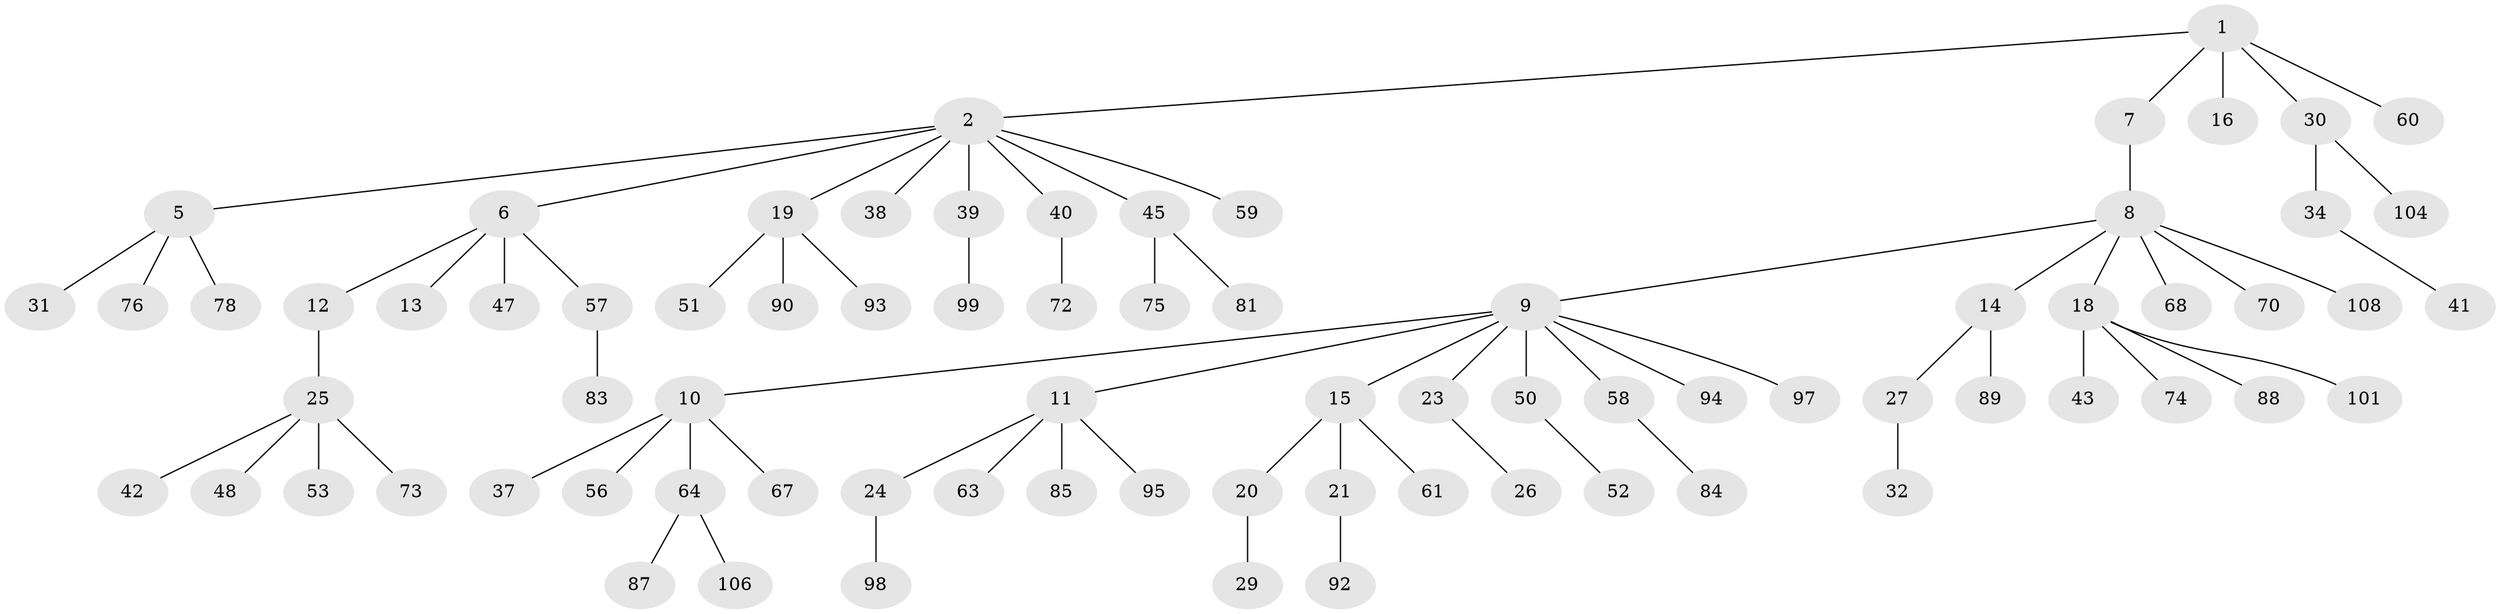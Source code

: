 // Generated by graph-tools (version 1.1) at 2025/24/03/03/25 07:24:06]
// undirected, 78 vertices, 77 edges
graph export_dot {
graph [start="1"]
  node [color=gray90,style=filled];
  1 [super="+3"];
  2 [super="+4"];
  5 [super="+28"];
  6 [super="+17"];
  7;
  8 [super="+22"];
  9 [super="+82"];
  10 [super="+54"];
  11 [super="+71"];
  12 [super="+46"];
  13 [super="+69"];
  14 [super="+77"];
  15;
  16;
  18 [super="+44"];
  19 [super="+33"];
  20;
  21;
  23;
  24 [super="+96"];
  25 [super="+62"];
  26;
  27 [super="+35"];
  29 [super="+79"];
  30 [super="+49"];
  31;
  32;
  34 [super="+36"];
  37;
  38;
  39 [super="+91"];
  40;
  41 [super="+105"];
  42 [super="+109"];
  43;
  45;
  47 [super="+55"];
  48;
  50;
  51;
  52;
  53;
  56;
  57 [super="+65"];
  58;
  59;
  60;
  61 [super="+102"];
  63 [super="+86"];
  64 [super="+66"];
  67;
  68;
  70 [super="+100"];
  72 [super="+111"];
  73 [super="+110"];
  74;
  75 [super="+80"];
  76;
  78;
  81;
  83 [super="+107"];
  84;
  85;
  87;
  88;
  89;
  90;
  92;
  93;
  94;
  95;
  97;
  98;
  99;
  101 [super="+103"];
  104;
  106;
  108;
  1 -- 2;
  1 -- 7;
  1 -- 16;
  1 -- 30;
  1 -- 60;
  2 -- 40;
  2 -- 45;
  2 -- 19;
  2 -- 5;
  2 -- 38;
  2 -- 6;
  2 -- 39;
  2 -- 59;
  5 -- 31;
  5 -- 76;
  5 -- 78;
  6 -- 12;
  6 -- 13;
  6 -- 47;
  6 -- 57;
  7 -- 8;
  8 -- 9;
  8 -- 14;
  8 -- 18;
  8 -- 68;
  8 -- 108;
  8 -- 70;
  9 -- 10;
  9 -- 11;
  9 -- 15;
  9 -- 23;
  9 -- 50;
  9 -- 58;
  9 -- 94;
  9 -- 97;
  10 -- 37;
  10 -- 56;
  10 -- 64;
  10 -- 67;
  11 -- 24;
  11 -- 63;
  11 -- 85;
  11 -- 95;
  12 -- 25;
  14 -- 27;
  14 -- 89;
  15 -- 20;
  15 -- 21;
  15 -- 61;
  18 -- 43;
  18 -- 74;
  18 -- 101;
  18 -- 88;
  19 -- 51;
  19 -- 90;
  19 -- 93;
  20 -- 29;
  21 -- 92;
  23 -- 26;
  24 -- 98;
  25 -- 42;
  25 -- 48;
  25 -- 53;
  25 -- 73;
  27 -- 32;
  30 -- 34;
  30 -- 104;
  34 -- 41;
  39 -- 99;
  40 -- 72;
  45 -- 75;
  45 -- 81;
  50 -- 52;
  57 -- 83;
  58 -- 84;
  64 -- 87;
  64 -- 106;
}
